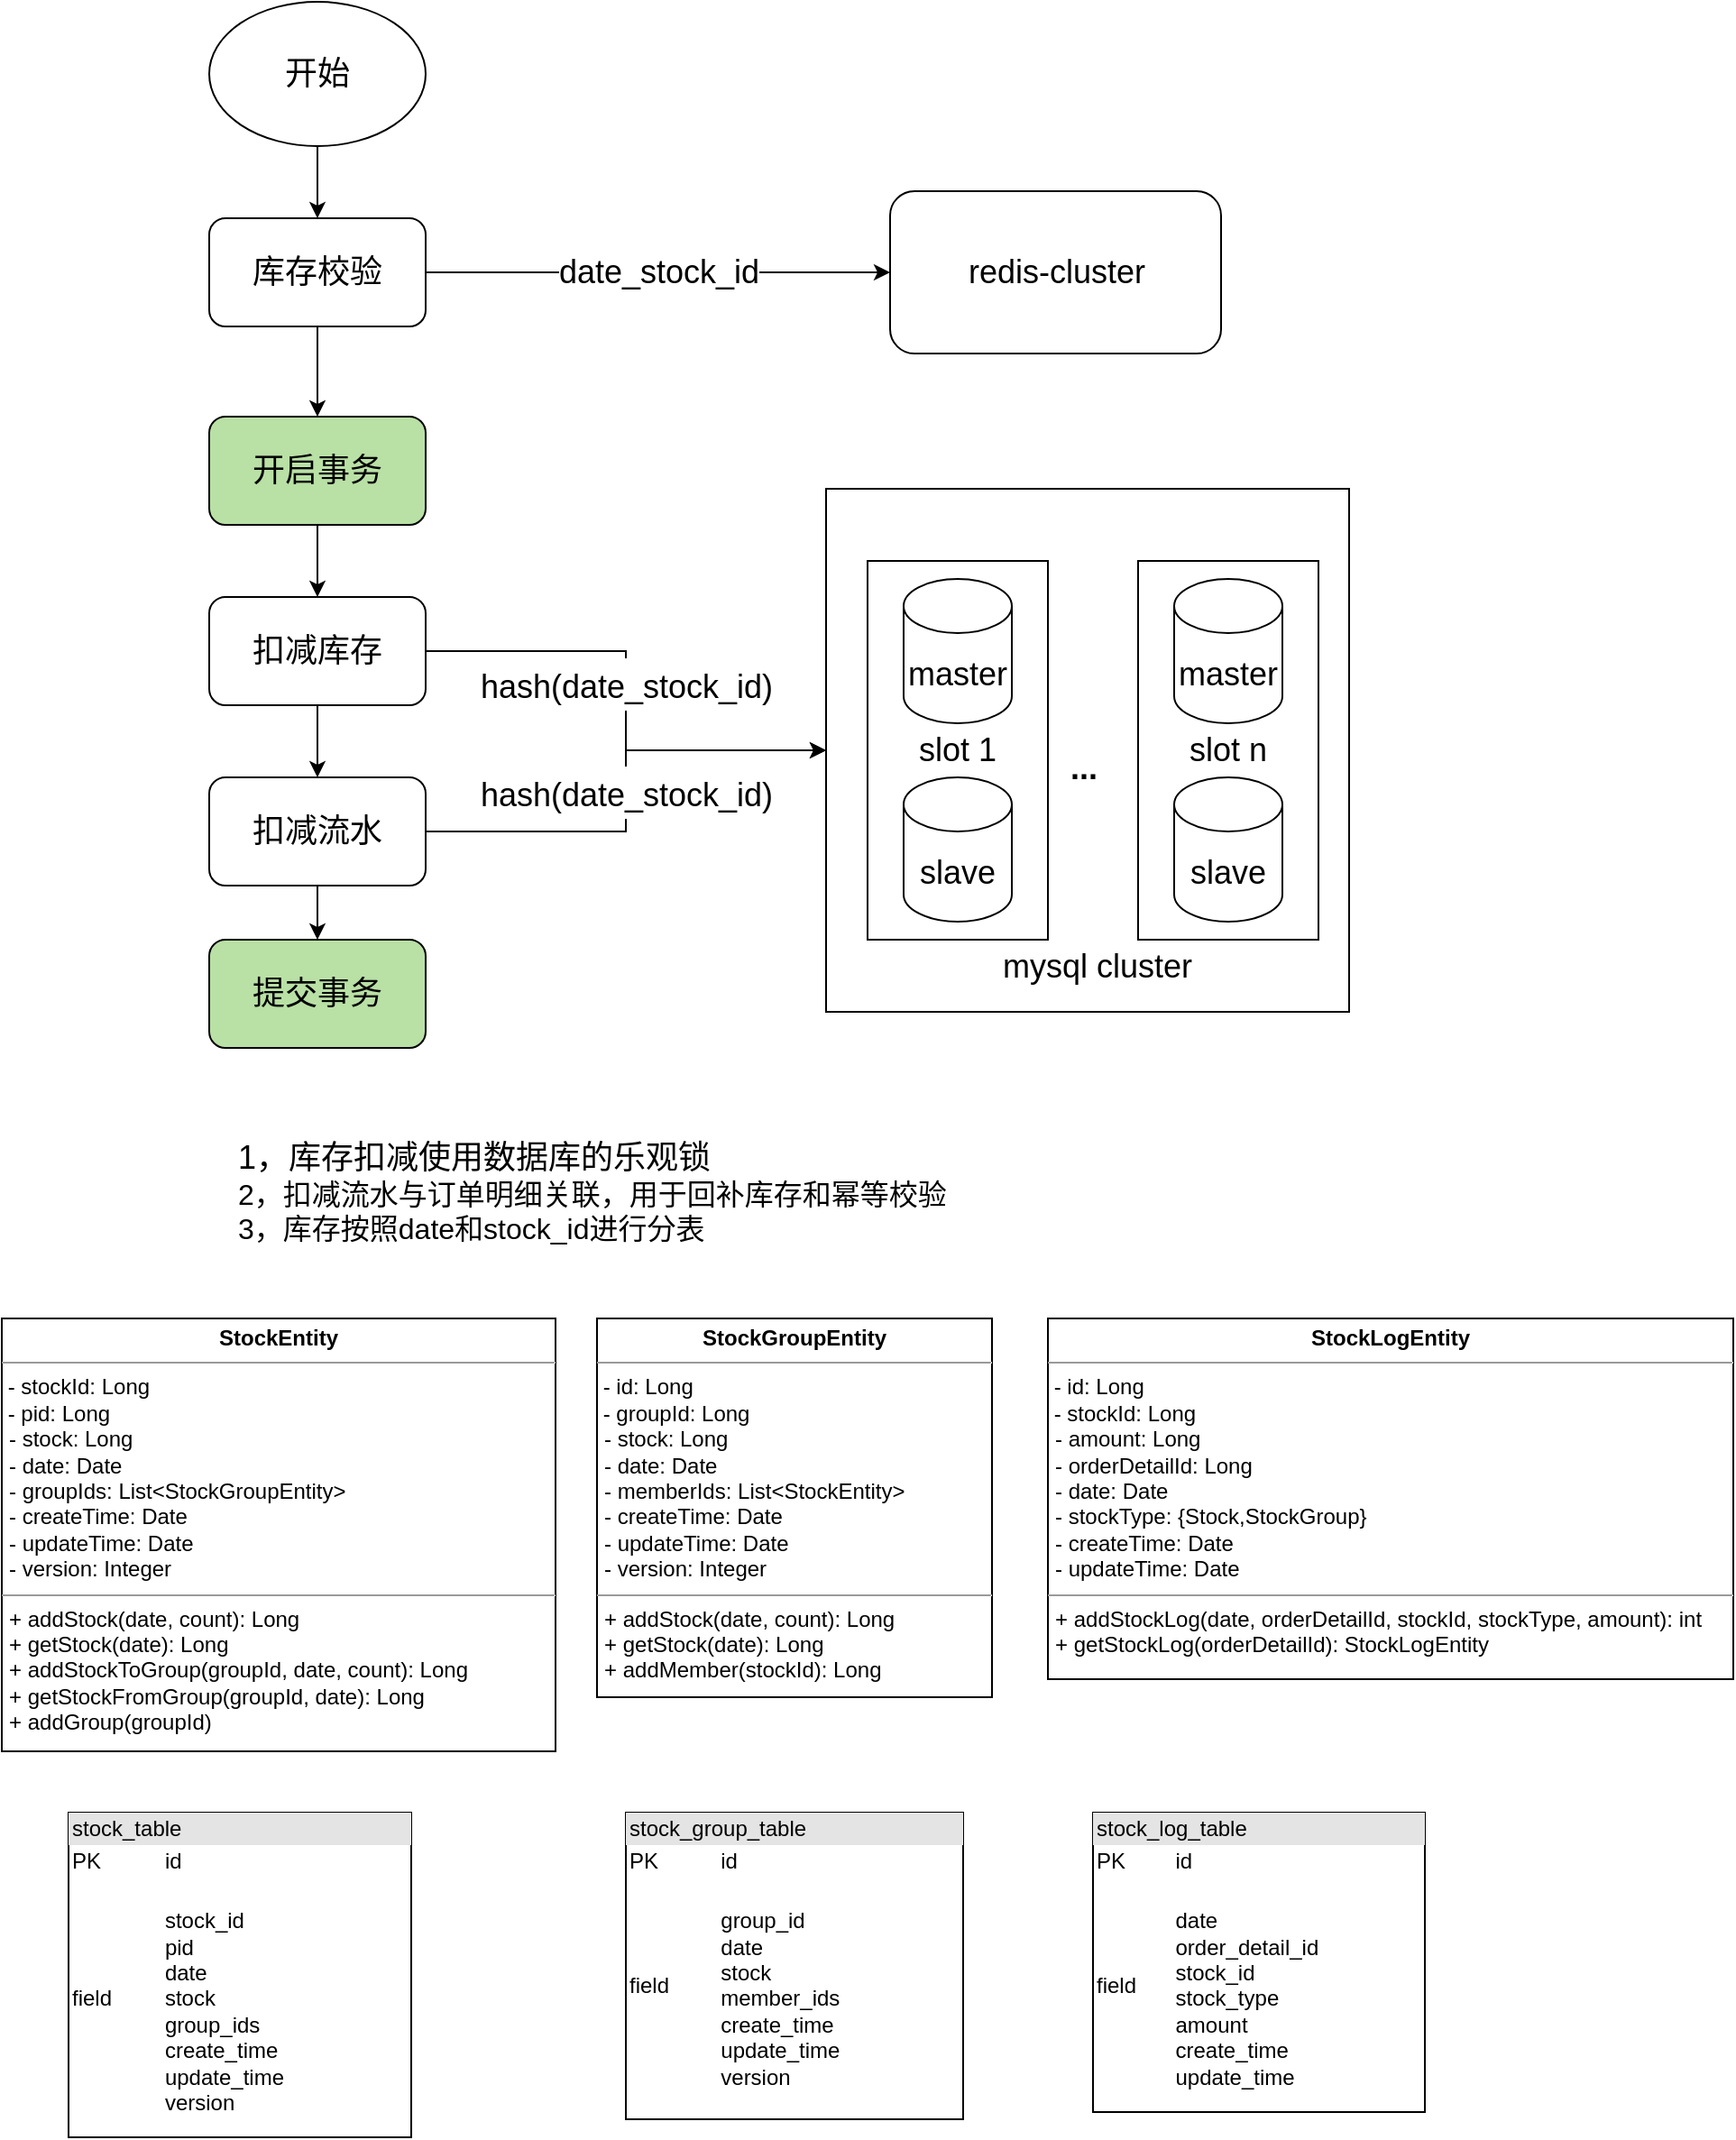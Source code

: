 <mxfile version="17.4.5" type="github">
  <diagram id="C5RBs43oDa-KdzZeNtuy" name="Page-1">
    <mxGraphModel dx="1186" dy="621" grid="1" gridSize="10" guides="1" tooltips="1" connect="1" arrows="1" fold="1" page="1" pageScale="1" pageWidth="827" pageHeight="1169" math="0" shadow="0">
      <root>
        <mxCell id="WIyWlLk6GJQsqaUBKTNV-0" />
        <mxCell id="WIyWlLk6GJQsqaUBKTNV-1" parent="WIyWlLk6GJQsqaUBKTNV-0" />
        <mxCell id="b0Hh9x_Se0h832OlliAm-32" value="" style="whiteSpace=wrap;html=1;aspect=fixed;fontSize=24;" parent="WIyWlLk6GJQsqaUBKTNV-1" vertex="1">
          <mxGeometry x="498" y="340" width="290" height="290" as="geometry" />
        </mxCell>
        <mxCell id="b0Hh9x_Se0h832OlliAm-19" value="&lt;font style=&quot;font-size: 18px&quot;&gt;slot 1&lt;/font&gt;" style="rounded=0;whiteSpace=wrap;html=1;" parent="WIyWlLk6GJQsqaUBKTNV-1" vertex="1">
          <mxGeometry x="521" y="380" width="100" height="210" as="geometry" />
        </mxCell>
        <mxCell id="b0Hh9x_Se0h832OlliAm-1" value="&lt;p style=&quot;margin: 0px ; margin-top: 4px ; text-align: center&quot;&gt;&lt;b&gt;StockEntity&lt;/b&gt;&lt;/p&gt;&lt;hr size=&quot;1&quot;&gt;&amp;nbsp;- stockId: Long&amp;nbsp;&lt;br&gt;&amp;nbsp;- pid: Long&lt;br&gt;&lt;p style=&quot;margin: 0px ; margin-left: 4px&quot;&gt;- stock: Long&lt;/p&gt;&lt;p style=&quot;margin: 0px ; margin-left: 4px&quot;&gt;- date: Date&lt;/p&gt;&lt;p style=&quot;margin: 0px ; margin-left: 4px&quot;&gt;- groupIds: List&amp;lt;StockGroupEntity&amp;gt;&lt;br&gt;- createTime: Date&lt;br&gt;- updateTime: Date&lt;br&gt;- version: Integer&lt;/p&gt;&lt;hr size=&quot;1&quot;&gt;&lt;p style=&quot;margin: 0px ; margin-left: 4px&quot;&gt;+ addStock(date, count): Long&lt;/p&gt;&lt;p style=&quot;margin: 0px ; margin-left: 4px&quot;&gt;+ getStock(date): Long&lt;br&gt;&lt;/p&gt;&lt;p style=&quot;margin: 0px 0px 0px 4px&quot;&gt;+ addStockToGroup(groupId, date, count): Long&lt;/p&gt;&lt;p style=&quot;margin: 0px 0px 0px 4px&quot;&gt;+ getStockFromGroup(groupId, date): Long&lt;br&gt;&lt;/p&gt;&lt;p style=&quot;margin: 0px 0px 0px 4px&quot;&gt;+ addGroup(groupId)&lt;/p&gt;" style="verticalAlign=top;align=left;overflow=fill;fontSize=12;fontFamily=Helvetica;html=1;" parent="WIyWlLk6GJQsqaUBKTNV-1" vertex="1">
          <mxGeometry x="41" y="800" width="307" height="240" as="geometry" />
        </mxCell>
        <mxCell id="b0Hh9x_Se0h832OlliAm-2" value="&lt;p style=&quot;margin: 0px ; margin-top: 4px ; text-align: center&quot;&gt;&lt;b&gt;StockGroupEntity&lt;/b&gt;&lt;/p&gt;&lt;hr size=&quot;1&quot;&gt;&amp;nbsp;- id: Long&lt;br&gt;&amp;nbsp;- groupId: Long&lt;br&gt;&lt;p style=&quot;margin: 0px ; margin-left: 4px&quot;&gt;- stock: Long&lt;/p&gt;&lt;p style=&quot;margin: 0px ; margin-left: 4px&quot;&gt;- date: Date&lt;/p&gt;&lt;p style=&quot;margin: 0px ; margin-left: 4px&quot;&gt;- memberIds: List&amp;lt;StockEntity&amp;gt;&lt;br&gt;- createTime: Date&lt;br&gt;- updateTime: Date&lt;br&gt;- version: Integer&lt;br&gt;&lt;/p&gt;&lt;hr size=&quot;1&quot;&gt;&lt;p style=&quot;margin: 0px ; margin-left: 4px&quot;&gt;+ addStock(date, count): Long&lt;/p&gt;&lt;p style=&quot;margin: 0px ; margin-left: 4px&quot;&gt;+ getStock(date): Long&lt;br&gt;&lt;/p&gt;&lt;p style=&quot;margin: 0px 0px 0px 4px&quot;&gt;+ addMember(stockId): Long&lt;/p&gt;" style="verticalAlign=top;align=left;overflow=fill;fontSize=12;fontFamily=Helvetica;html=1;" parent="WIyWlLk6GJQsqaUBKTNV-1" vertex="1">
          <mxGeometry x="371" y="800" width="219" height="210" as="geometry" />
        </mxCell>
        <mxCell id="b0Hh9x_Se0h832OlliAm-3" value="&lt;div style=&quot;box-sizing: border-box ; width: 100% ; background: #e4e4e4 ; padding: 2px&quot;&gt;stock_table&lt;/div&gt;&lt;table style=&quot;width: 100% ; font-size: 1em&quot; cellpadding=&quot;2&quot; cellspacing=&quot;0&quot;&gt;&lt;tbody&gt;&lt;tr&gt;&lt;td&gt;PK&lt;/td&gt;&lt;td&gt;id&lt;/td&gt;&lt;/tr&gt;&lt;tr&gt;&lt;td&gt;field&lt;/td&gt;&lt;td&gt;&lt;br&gt;stock_id&lt;br&gt;pid&lt;br&gt;date&lt;br&gt;stock&lt;br&gt;group_ids&lt;br&gt;create_time&lt;br&gt;update_time&lt;br&gt;version&lt;/td&gt;&lt;/tr&gt;&lt;/tbody&gt;&lt;/table&gt;" style="verticalAlign=top;align=left;overflow=fill;html=1;" parent="WIyWlLk6GJQsqaUBKTNV-1" vertex="1">
          <mxGeometry x="78" y="1074" width="190" height="180" as="geometry" />
        </mxCell>
        <mxCell id="b0Hh9x_Se0h832OlliAm-5" value="&lt;div style=&quot;box-sizing: border-box ; width: 100% ; background: #e4e4e4 ; padding: 2px&quot;&gt;stock_group_table&lt;/div&gt;&lt;table style=&quot;width: 100% ; font-size: 1em&quot; cellpadding=&quot;2&quot; cellspacing=&quot;0&quot;&gt;&lt;tbody&gt;&lt;tr&gt;&lt;td&gt;PK&lt;/td&gt;&lt;td&gt;id&lt;/td&gt;&lt;/tr&gt;&lt;tr&gt;&lt;td&gt;field&lt;/td&gt;&lt;td&gt;&lt;br&gt;group_id&lt;br&gt;date&lt;br&gt;stock&lt;br&gt;member_ids&lt;br&gt;create_time&lt;br&gt;update_time&lt;br&gt;version&lt;/td&gt;&lt;/tr&gt;&lt;/tbody&gt;&lt;/table&gt;" style="verticalAlign=top;align=left;overflow=fill;html=1;" parent="WIyWlLk6GJQsqaUBKTNV-1" vertex="1">
          <mxGeometry x="387" y="1074" width="187" height="170" as="geometry" />
        </mxCell>
        <mxCell id="b0Hh9x_Se0h832OlliAm-37" style="edgeStyle=orthogonalEdgeStyle;rounded=0;orthogonalLoop=1;jettySize=auto;html=1;exitX=0.5;exitY=1;exitDx=0;exitDy=0;fontSize=18;" parent="WIyWlLk6GJQsqaUBKTNV-1" source="b0Hh9x_Se0h832OlliAm-6" target="b0Hh9x_Se0h832OlliAm-7" edge="1">
          <mxGeometry relative="1" as="geometry" />
        </mxCell>
        <mxCell id="b0Hh9x_Se0h832OlliAm-6" value="&lt;font style=&quot;font-size: 18px&quot;&gt;开始&lt;/font&gt;" style="ellipse;whiteSpace=wrap;html=1;" parent="WIyWlLk6GJQsqaUBKTNV-1" vertex="1">
          <mxGeometry x="156" y="70" width="120" height="80" as="geometry" />
        </mxCell>
        <mxCell id="b0Hh9x_Se0h832OlliAm-36" style="edgeStyle=orthogonalEdgeStyle;rounded=0;orthogonalLoop=1;jettySize=auto;html=1;exitX=0.5;exitY=1;exitDx=0;exitDy=0;entryX=0.5;entryY=0;entryDx=0;entryDy=0;fontSize=18;" parent="WIyWlLk6GJQsqaUBKTNV-1" source="b0Hh9x_Se0h832OlliAm-7" target="b0Hh9x_Se0h832OlliAm-8" edge="1">
          <mxGeometry relative="1" as="geometry" />
        </mxCell>
        <mxCell id="b0Hh9x_Se0h832OlliAm-42" value="date_stock_id" style="edgeStyle=orthogonalEdgeStyle;rounded=0;orthogonalLoop=1;jettySize=auto;html=1;exitX=1;exitY=0.5;exitDx=0;exitDy=0;fontSize=18;" parent="WIyWlLk6GJQsqaUBKTNV-1" source="b0Hh9x_Se0h832OlliAm-7" target="b0Hh9x_Se0h832OlliAm-41" edge="1">
          <mxGeometry relative="1" as="geometry" />
        </mxCell>
        <mxCell id="b0Hh9x_Se0h832OlliAm-7" value="&lt;font style=&quot;font-size: 18px&quot;&gt;库存校验&lt;/font&gt;" style="rounded=1;whiteSpace=wrap;html=1;" parent="WIyWlLk6GJQsqaUBKTNV-1" vertex="1">
          <mxGeometry x="156" y="190" width="120" height="60" as="geometry" />
        </mxCell>
        <mxCell id="b0Hh9x_Se0h832OlliAm-38" style="edgeStyle=orthogonalEdgeStyle;rounded=0;orthogonalLoop=1;jettySize=auto;html=1;exitX=0.5;exitY=1;exitDx=0;exitDy=0;entryX=0.5;entryY=0;entryDx=0;entryDy=0;fontSize=18;" parent="WIyWlLk6GJQsqaUBKTNV-1" source="b0Hh9x_Se0h832OlliAm-8" target="b0Hh9x_Se0h832OlliAm-9" edge="1">
          <mxGeometry relative="1" as="geometry" />
        </mxCell>
        <mxCell id="b0Hh9x_Se0h832OlliAm-8" value="&lt;font style=&quot;font-size: 18px&quot;&gt;开启事务&lt;/font&gt;" style="rounded=1;whiteSpace=wrap;html=1;fillColor=#B9E0A5;" parent="WIyWlLk6GJQsqaUBKTNV-1" vertex="1">
          <mxGeometry x="156" y="300" width="120" height="60" as="geometry" />
        </mxCell>
        <mxCell id="b0Hh9x_Se0h832OlliAm-33" value="&lt;span style=&quot;font-size: 18px&quot;&gt;hash(date_stock_id)&lt;/span&gt;" style="edgeStyle=orthogonalEdgeStyle;rounded=0;orthogonalLoop=1;jettySize=auto;html=1;exitX=1;exitY=0.5;exitDx=0;exitDy=0;entryX=0;entryY=0.5;entryDx=0;entryDy=0;fontSize=24;" parent="WIyWlLk6GJQsqaUBKTNV-1" source="b0Hh9x_Se0h832OlliAm-9" target="b0Hh9x_Se0h832OlliAm-32" edge="1">
          <mxGeometry x="-0.067" relative="1" as="geometry">
            <mxPoint as="offset" />
          </mxGeometry>
        </mxCell>
        <mxCell id="b0Hh9x_Se0h832OlliAm-39" style="edgeStyle=orthogonalEdgeStyle;rounded=0;orthogonalLoop=1;jettySize=auto;html=1;exitX=0.5;exitY=1;exitDx=0;exitDy=0;fontSize=18;" parent="WIyWlLk6GJQsqaUBKTNV-1" source="b0Hh9x_Se0h832OlliAm-9" target="b0Hh9x_Se0h832OlliAm-10" edge="1">
          <mxGeometry relative="1" as="geometry" />
        </mxCell>
        <mxCell id="b0Hh9x_Se0h832OlliAm-9" value="&lt;font style=&quot;font-size: 18px&quot;&gt;扣减库存&lt;/font&gt;" style="rounded=1;whiteSpace=wrap;html=1;" parent="WIyWlLk6GJQsqaUBKTNV-1" vertex="1">
          <mxGeometry x="156" y="400" width="120" height="60" as="geometry" />
        </mxCell>
        <mxCell id="b0Hh9x_Se0h832OlliAm-34" value="&lt;span style=&quot;font-size: 18px&quot;&gt;hash(date_stock_id)&lt;/span&gt;" style="edgeStyle=orthogonalEdgeStyle;rounded=0;orthogonalLoop=1;jettySize=auto;html=1;entryX=0;entryY=0.5;entryDx=0;entryDy=0;fontSize=24;" parent="WIyWlLk6GJQsqaUBKTNV-1" source="b0Hh9x_Se0h832OlliAm-10" target="b0Hh9x_Se0h832OlliAm-32" edge="1">
          <mxGeometry relative="1" as="geometry" />
        </mxCell>
        <mxCell id="b0Hh9x_Se0h832OlliAm-40" style="edgeStyle=orthogonalEdgeStyle;rounded=0;orthogonalLoop=1;jettySize=auto;html=1;exitX=0.5;exitY=1;exitDx=0;exitDy=0;entryX=0.5;entryY=0;entryDx=0;entryDy=0;fontSize=18;" parent="WIyWlLk6GJQsqaUBKTNV-1" source="b0Hh9x_Se0h832OlliAm-10" target="b0Hh9x_Se0h832OlliAm-11" edge="1">
          <mxGeometry relative="1" as="geometry" />
        </mxCell>
        <mxCell id="b0Hh9x_Se0h832OlliAm-10" value="&lt;font style=&quot;font-size: 18px&quot;&gt;扣减流水&lt;/font&gt;" style="rounded=1;whiteSpace=wrap;html=1;" parent="WIyWlLk6GJQsqaUBKTNV-1" vertex="1">
          <mxGeometry x="156" y="500" width="120" height="60" as="geometry" />
        </mxCell>
        <mxCell id="b0Hh9x_Se0h832OlliAm-11" value="&lt;font style=&quot;font-size: 18px&quot;&gt;提交事务&lt;/font&gt;" style="rounded=1;whiteSpace=wrap;html=1;fillColor=#B9E0A5;" parent="WIyWlLk6GJQsqaUBKTNV-1" vertex="1">
          <mxGeometry x="156" y="590" width="120" height="60" as="geometry" />
        </mxCell>
        <mxCell id="b0Hh9x_Se0h832OlliAm-12" value="&lt;font style=&quot;font-size: 18px&quot;&gt;master&lt;/font&gt;" style="shape=cylinder3;whiteSpace=wrap;html=1;boundedLbl=1;backgroundOutline=1;size=15;" parent="WIyWlLk6GJQsqaUBKTNV-1" vertex="1">
          <mxGeometry x="541" y="390" width="60" height="80" as="geometry" />
        </mxCell>
        <mxCell id="b0Hh9x_Se0h832OlliAm-13" value="&lt;font style=&quot;font-size: 18px&quot;&gt;slave&lt;/font&gt;" style="shape=cylinder3;whiteSpace=wrap;html=1;boundedLbl=1;backgroundOutline=1;size=15;" parent="WIyWlLk6GJQsqaUBKTNV-1" vertex="1">
          <mxGeometry x="541" y="500" width="60" height="80" as="geometry" />
        </mxCell>
        <mxCell id="b0Hh9x_Se0h832OlliAm-27" value="&lt;font style=&quot;font-size: 18px&quot;&gt;slot n&lt;/font&gt;" style="rounded=0;whiteSpace=wrap;html=1;" parent="WIyWlLk6GJQsqaUBKTNV-1" vertex="1">
          <mxGeometry x="671" y="380" width="100" height="210" as="geometry" />
        </mxCell>
        <mxCell id="b0Hh9x_Se0h832OlliAm-28" value="&lt;font style=&quot;font-size: 18px&quot;&gt;master&lt;/font&gt;" style="shape=cylinder3;whiteSpace=wrap;html=1;boundedLbl=1;backgroundOutline=1;size=15;" parent="WIyWlLk6GJQsqaUBKTNV-1" vertex="1">
          <mxGeometry x="691" y="390" width="60" height="80" as="geometry" />
        </mxCell>
        <mxCell id="b0Hh9x_Se0h832OlliAm-29" value="&lt;font style=&quot;font-size: 18px&quot;&gt;slave&lt;/font&gt;" style="shape=cylinder3;whiteSpace=wrap;html=1;boundedLbl=1;backgroundOutline=1;size=15;" parent="WIyWlLk6GJQsqaUBKTNV-1" vertex="1">
          <mxGeometry x="691" y="500" width="60" height="80" as="geometry" />
        </mxCell>
        <mxCell id="b0Hh9x_Se0h832OlliAm-30" value="&lt;font style=&quot;font-size: 18px&quot;&gt;&lt;b&gt;...&lt;/b&gt;&lt;/font&gt;" style="text;html=1;strokeColor=none;fillColor=none;align=center;verticalAlign=middle;whiteSpace=wrap;rounded=0;" parent="WIyWlLk6GJQsqaUBKTNV-1" vertex="1">
          <mxGeometry x="611" y="480" width="60" height="30" as="geometry" />
        </mxCell>
        <mxCell id="b0Hh9x_Se0h832OlliAm-41" value="redis-cluster" style="rounded=1;whiteSpace=wrap;html=1;fontSize=18;" parent="WIyWlLk6GJQsqaUBKTNV-1" vertex="1">
          <mxGeometry x="533.5" y="175" width="183.5" height="90" as="geometry" />
        </mxCell>
        <mxCell id="Bkc4hbjsmZq6F6q7wlCZ-0" value="&lt;font style=&quot;font-size: 18px&quot;&gt;1，库存扣减使用数据库的乐观锁&lt;br&gt;&lt;/font&gt;&lt;div&gt;&lt;span&gt;&lt;font size=&quot;3&quot;&gt;2，扣减流水与订单明细关联，用于回补库存和幂等校验&lt;br&gt;3，库存按照date和stock_id进行分表&lt;/font&gt;&lt;/span&gt;&lt;/div&gt;" style="text;html=1;strokeColor=none;fillColor=none;align=left;verticalAlign=middle;whiteSpace=wrap;rounded=0;" vertex="1" parent="WIyWlLk6GJQsqaUBKTNV-1">
          <mxGeometry x="170" y="690" width="490" height="80" as="geometry" />
        </mxCell>
        <mxCell id="Bkc4hbjsmZq6F6q7wlCZ-1" value="mysql cluster" style="text;html=1;strokeColor=none;fillColor=none;align=center;verticalAlign=middle;whiteSpace=wrap;rounded=0;fontSize=18;" vertex="1" parent="WIyWlLk6GJQsqaUBKTNV-1">
          <mxGeometry x="580" y="590" width="137" height="30" as="geometry" />
        </mxCell>
        <mxCell id="Bkc4hbjsmZq6F6q7wlCZ-3" value="&lt;p style=&quot;margin: 0px ; margin-top: 4px ; text-align: center&quot;&gt;&lt;b&gt;StockLogEntity&lt;/b&gt;&lt;/p&gt;&lt;hr size=&quot;1&quot;&gt;&amp;nbsp;- id: Long&lt;br&gt;&amp;nbsp;- stockId: Long&lt;br&gt;&lt;p style=&quot;margin: 0px ; margin-left: 4px&quot;&gt;- amount: Long&lt;/p&gt;&lt;p style=&quot;margin: 0px ; margin-left: 4px&quot;&gt;- orderDetailId: Long&lt;br&gt;&lt;/p&gt;&lt;p style=&quot;margin: 0px ; margin-left: 4px&quot;&gt;- date: Date&lt;/p&gt;&lt;p style=&quot;margin: 0px ; margin-left: 4px&quot;&gt;- stockType: {Stock,StockGroup}&lt;br&gt;- createTime: Date&lt;br&gt;- updateTime: Date&lt;br&gt;&lt;/p&gt;&lt;hr size=&quot;1&quot;&gt;&lt;p style=&quot;margin: 0px ; margin-left: 4px&quot;&gt;+ addStockLog(date, orderDetailId, stockId, stockType, amount): int&lt;/p&gt;&lt;p style=&quot;margin: 0px ; margin-left: 4px&quot;&gt;+ getStockLog(orderDetailId): StockLogEntity&lt;/p&gt;" style="verticalAlign=top;align=left;overflow=fill;fontSize=12;fontFamily=Helvetica;html=1;" vertex="1" parent="WIyWlLk6GJQsqaUBKTNV-1">
          <mxGeometry x="621" y="800" width="380" height="200" as="geometry" />
        </mxCell>
        <mxCell id="Bkc4hbjsmZq6F6q7wlCZ-4" value="&lt;div style=&quot;box-sizing: border-box ; width: 100% ; background: #e4e4e4 ; padding: 2px&quot;&gt;stock_log_table&lt;/div&gt;&lt;table style=&quot;width: 100% ; font-size: 1em&quot; cellpadding=&quot;2&quot; cellspacing=&quot;0&quot;&gt;&lt;tbody&gt;&lt;tr&gt;&lt;td&gt;PK&lt;/td&gt;&lt;td&gt;id&lt;/td&gt;&lt;/tr&gt;&lt;tr&gt;&lt;td&gt;field&lt;/td&gt;&lt;td&gt;&lt;br&gt;date&lt;br&gt;order_detail_id&lt;br&gt;stock_id&lt;br&gt;stock_type&lt;br&gt;amount&lt;br&gt;create_time&lt;br&gt;update_time&lt;br&gt;&lt;/td&gt;&lt;/tr&gt;&lt;/tbody&gt;&lt;/table&gt;" style="verticalAlign=top;align=left;overflow=fill;html=1;" vertex="1" parent="WIyWlLk6GJQsqaUBKTNV-1">
          <mxGeometry x="646" y="1074" width="184" height="166" as="geometry" />
        </mxCell>
      </root>
    </mxGraphModel>
  </diagram>
</mxfile>
